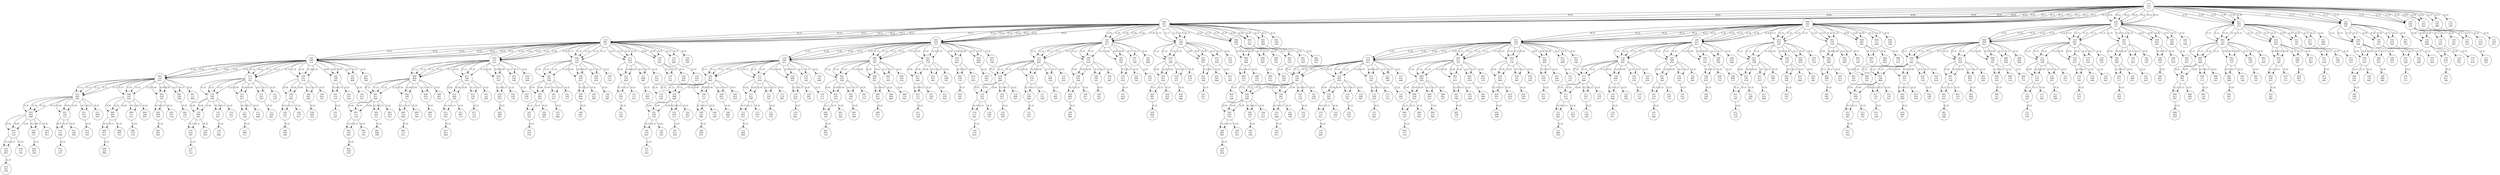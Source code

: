 digraph tree{
node [shape=circle];
111111111 [label="111
111
111
"]
001011111 [label="001
011
111
"]
111111111 -> 001011111 [label="(0,0)"]
000101111 [label="000
101
111
"]
111111111 -> 000101111 [label="(0,1)"]
100110111 [label="100
110
111
"]
111111111 -> 100110111 [label="(0,2)"]
011001011 [label="011
001
011
"]
111111111 -> 011001011 [label="(1,0)"]
101000101 [label="101
000
101
"]
111111111 -> 101000101 [label="(1,1)"]
110100110 [label="110
100
110
"]
111111111 -> 110100110 [label="(1,2)"]
111011001 [label="111
011
001
"]
111111111 -> 111011001 [label="(2,0)"]
111101000 [label="111
101
000
"]
111111111 -> 111101000 [label="(2,1)"]
111110100 [label="111
110
100
"]
111111111 -> 111110100 [label="(2,2)"]
111111111 -> 001011111 [label="(0,0)"]
110001111 [label="110
001
111
"]
001011111 -> 110001111 [label="(0,1)"]
010010111 [label="010
010
111
"]
001011111 -> 010010111 [label="(0,2)"]
101101011 [label="101
101
011
"]
001011111 -> 101101011 [label="(1,0)"]
011100101 [label="011
100
101
"]
001011111 -> 011100101 [label="(1,1)"]
000000110 [label="000
000
110
"]
001011111 -> 000000110 [label="(1,2)"]
001111001 [label="001
111
001
"]
001011111 -> 001111001 [label="(2,0)"]
001001000 [label="001
001
000
"]
001011111 -> 001001000 [label="(2,1)"]
001010100 [label="001
010
100
"]
001011111 -> 001010100 [label="(2,2)"]
111111111 -> 000101111 [label="(0,1)"]
011100111 [label="011
100
111
"]
000101111 -> 011100111 [label="(0,2)"]
100011011 [label="100
011
011
"]
000101111 -> 100011011 [label="(1,0)"]
010010101 [label="010
010
101
"]
000101111 -> 010010101 [label="(1,1)"]
001110110 [label="001
110
110
"]
000101111 -> 001110110 [label="(1,2)"]
000001001 [label="000
001
001
"]
000101111 -> 000001001 [label="(2,0)"]
000111000 [label="000
111
000
"]
000101111 -> 000111000 [label="(2,1)"]
000100100 [label="000
100
100
"]
000101111 -> 000100100 [label="(2,2)"]
111111111 -> 100110111 [label="(0,2)"]
000000011 [label="000
000
011
"]
100110111 -> 000000011 [label="(1,0)"]
110001101 [label="110
001
101
"]
100110111 -> 110001101 [label="(1,1)"]
101101110 [label="101
101
110
"]
100110111 -> 101101110 [label="(1,2)"]
100010001 [label="100
010
001
"]
100110111 -> 100010001 [label="(2,0)"]
100100000 [label="100
100
000
"]
100110111 -> 100100000 [label="(2,1)"]
100111100 [label="100
111
100
"]
100110111 -> 100111100 [label="(2,2)"]
111111111 -> 011001011 [label="(1,0)"]
001110001 [label="001
110
001
"]
011001011 -> 001110001 [label="(1,1)"]
010010010 [label="010
010
010
"]
011001011 -> 010010010 [label="(1,2)"]
011101101 [label="011
101
101
"]
011001011 -> 011101101 [label="(2,0)"]
011011100 [label="011
011
100
"]
011001011 -> 011011100 [label="(2,1)"]
011000000 [label="011
000
000
"]
011001011 -> 011000000 [label="(2,2)"]
111111111 -> 101000101 [label="(1,1)"]
100011100 [label="100
011
100
"]
101000101 -> 100011100 [label="(1,2)"]
101100011 [label="101
100
011
"]
101000101 -> 101100011 [label="(2,0)"]
101010010 [label="101
010
010
"]
101000101 -> 101010010 [label="(2,1)"]
101001110 [label="101
001
110
"]
101000101 -> 101001110 [label="(2,2)"]
111111111 -> 110100110 [label="(1,2)"]
110000000 [label="110
000
000
"]
110100110 -> 110000000 [label="(2,0)"]
110110001 [label="110
110
001
"]
110100110 -> 110110001 [label="(2,1)"]
110101101 [label="110
101
101
"]
110100110 -> 110101101 [label="(2,2)"]
111111111 -> 111011001 [label="(2,0)"]
111001110 [label="111
001
110
"]
111011001 -> 111001110 [label="(2,1)"]
111010010 [label="111
010
010
"]
111011001 -> 111010010 [label="(2,2)"]
111111111 -> 111101000 [label="(2,1)"]
111100011 [label="111
100
011
"]
111101000 -> 111100011 [label="(2,2)"]
111111111 -> 001011111 [label="(0,0)"]
001011111 -> 110001111 [label="(0,1)"]
101000111 [label="101
000
111
"]
110001111 -> 101000111 [label="(0,2)"]
010111011 [label="010
111
011
"]
110001111 -> 010111011 [label="(1,0)"]
100110101 [label="100
110
101
"]
110001111 -> 100110101 [label="(1,1)"]
111010110 [label="111
010
110
"]
110001111 -> 111010110 [label="(1,2)"]
110101001 [label="110
101
001
"]
110001111 -> 110101001 [label="(2,0)"]
110011000 [label="110
011
000
"]
110001111 -> 110011000 [label="(2,1)"]
110000100 [label="110
000
100
"]
110001111 -> 110000100 [label="(2,2)"]
001011111 -> 010010111 [label="(0,2)"]
110100011 [label="110
100
011
"]
010010111 -> 110100011 [label="(1,0)"]
000101101 [label="000
101
101
"]
010010111 -> 000101101 [label="(1,1)"]
011001110 [label="011
001
110
"]
010010111 -> 011001110 [label="(1,2)"]
010110001 [label="010
110
001
"]
010010111 -> 010110001 [label="(2,0)"]
010000000 [label="010
000
000
"]
010010111 -> 010000000 [label="(2,1)"]
010011100 [label="010
011
100
"]
010010111 -> 010011100 [label="(2,2)"]
001011111 -> 101101011 [label="(1,0)"]
111010001 [label="111
010
001
"]
101101011 -> 111010001 [label="(1,1)"]
100110010 [label="100
110
010
"]
101101011 -> 100110010 [label="(1,2)"]
101001101 [label="101
001
101
"]
101101011 -> 101001101 [label="(2,0)"]
101111100 [label="101
111
100
"]
101101011 -> 101111100 [label="(2,1)"]
101100000 [label="101
100
000
"]
101101011 -> 101100000 [label="(2,2)"]
001011111 -> 011100101 [label="(1,1)"]
010111100 [label="010
111
100
"]
011100101 -> 010111100 [label="(1,2)"]
011000011 [label="011
000
011
"]
011100101 -> 011000011 [label="(2,0)"]
011110010 [label="011
110
010
"]
011100101 -> 011110010 [label="(2,1)"]
011101110 [label="011
101
110
"]
011100101 -> 011101110 [label="(2,2)"]
001011111 -> 000000110 [label="(1,2)"]
000100000 [label="000
100
000
"]
000000110 -> 000100000 [label="(2,0)"]
000010001 [label="000
010
001
"]
000000110 -> 000010001 [label="(2,1)"]
000001101 [label="000
001
101
"]
000000110 -> 000001101 [label="(2,2)"]
001011111 -> 001111001 [label="(2,0)"]
001101110 [label="001
101
110
"]
001111001 -> 001101110 [label="(2,1)"]
001110010 [label="001
110
010
"]
001111001 -> 001110010 [label="(2,2)"]
001011111 -> 001001000 [label="(2,1)"]
001000011 [label="001
000
011
"]
001001000 -> 001000011 [label="(2,2)"]
111111111 -> 000101111 [label="(0,1)"]
000101111 -> 011100111 [label="(0,2)"]
111010011 [label="111
010
011
"]
011100111 -> 111010011 [label="(1,0)"]
001011101 [label="001
011
101
"]
011100111 -> 001011101 [label="(1,1)"]
010111110 [label="010
111
110
"]
011100111 -> 010111110 [label="(1,2)"]
011000001 [label="011
000
001
"]
011100111 -> 011000001 [label="(2,0)"]
011110000 [label="011
110
000
"]
011100111 -> 011110000 [label="(2,1)"]
011101100 [label="011
101
100
"]
011100111 -> 011101100 [label="(2,2)"]
000101111 -> 100011011 [label="(1,0)"]
110100001 [label="110
100
001
"]
100011011 -> 110100001 [label="(1,1)"]
101000010 [label="101
000
010
"]
100011011 -> 101000010 [label="(1,2)"]
100111101 [label="100
111
101
"]
100011011 -> 100111101 [label="(2,0)"]
100001100 [label="100
001
100
"]
100011011 -> 100001100 [label="(2,1)"]
100010000 [label="100
010
000
"]
100011011 -> 100010000 [label="(2,2)"]
000101111 -> 010010101 [label="(1,1)"]
011001100 [label="011
001
100
"]
010010101 -> 011001100 [label="(1,2)"]
010110011 [label="010
110
011
"]
010010101 -> 010110011 [label="(2,0)"]
010000010 [label="010
000
010
"]
010010101 -> 010000010 [label="(2,1)"]
010011110 [label="010
011
110
"]
010010101 -> 010011110 [label="(2,2)"]
000101111 -> 001110110 [label="(1,2)"]
001010000 [label="001
010
000
"]
001110110 -> 001010000 [label="(2,0)"]
001100001 [label="001
100
001
"]
001110110 -> 001100001 [label="(2,1)"]
001111101 [label="001
111
101
"]
001110110 -> 001111101 [label="(2,2)"]
000101111 -> 000001001 [label="(2,0)"]
000011110 [label="000
011
110
"]
000001001 -> 000011110 [label="(2,1)"]
000000010 [label="000
000
010
"]
000001001 -> 000000010 [label="(2,2)"]
000101111 -> 000111000 [label="(2,1)"]
000110011 [label="000
110
011
"]
000111000 -> 000110011 [label="(2,2)"]
111111111 -> 100110111 [label="(0,2)"]
100110111 -> 000000011 [label="(1,0)"]
010111001 [label="010
111
001
"]
000000011 -> 010111001 [label="(1,1)"]
001011010 [label="001
011
010
"]
000000011 -> 001011010 [label="(1,2)"]
000100101 [label="000
100
101
"]
000000011 -> 000100101 [label="(2,0)"]
000010100 [label="000
010
100
"]
000000011 -> 000010100 [label="(2,1)"]
000001000 [label="000
001
000
"]
000000011 -> 000001000 [label="(2,2)"]
100110111 -> 110001101 [label="(1,1)"]
111010100 [label="111
010
100
"]
110001101 -> 111010100 [label="(1,2)"]
110101011 [label="110
101
011
"]
110001101 -> 110101011 [label="(2,0)"]
110011010 [label="110
011
010
"]
110001101 -> 110011010 [label="(2,1)"]
110000110 [label="110
000
110
"]
110001101 -> 110000110 [label="(2,2)"]
100110111 -> 101101110 [label="(1,2)"]
101001000 [label="101
001
000
"]
101101110 -> 101001000 [label="(2,0)"]
101111001 [label="101
111
001
"]
101101110 -> 101111001 [label="(2,1)"]
101100101 [label="101
100
101
"]
101101110 -> 101100101 [label="(2,2)"]
100110111 -> 100010001 [label="(2,0)"]
100000110 [label="100
000
110
"]
100010001 -> 100000110 [label="(2,1)"]
100011010 [label="100
011
010
"]
100010001 -> 100011010 [label="(2,2)"]
100110111 -> 100100000 [label="(2,1)"]
100101011 [label="100
101
011
"]
100100000 -> 100101011 [label="(2,2)"]
111111111 -> 011001011 [label="(1,0)"]
011001011 -> 001110001 [label="(1,1)"]
000101000 [label="000
101
000
"]
001110001 -> 000101000 [label="(1,2)"]
001010111 [label="001
010
111
"]
001110001 -> 001010111 [label="(2,0)"]
001100110 [label="001
100
110
"]
001110001 -> 001100110 [label="(2,1)"]
001111010 [label="001
111
010
"]
001110001 -> 001111010 [label="(2,2)"]
011001011 -> 010010010 [label="(1,2)"]
010110100 [label="010
110
100
"]
010010010 -> 010110100 [label="(2,0)"]
010000101 [label="010
000
101
"]
010010010 -> 010000101 [label="(2,1)"]
010011001 [label="010
011
001
"]
010010010 -> 010011001 [label="(2,2)"]
011001011 -> 011101101 [label="(2,0)"]
011111010 [label="011
111
010
"]
011101101 -> 011111010 [label="(2,1)"]
011100110 [label="011
100
110
"]
011101101 -> 011100110 [label="(2,2)"]
011001011 -> 011011100 [label="(2,1)"]
011010111 [label="011
010
111
"]
011011100 -> 011010111 [label="(2,2)"]
111111111 -> 101000101 [label="(1,1)"]
101000101 -> 100011100 [label="(1,2)"]
100111010 [label="100
111
010
"]
100011100 -> 100111010 [label="(2,0)"]
100001011 [label="100
001
011
"]
100011100 -> 100001011 [label="(2,1)"]
100010111 [label="100
010
111
"]
100011100 -> 100010111 [label="(2,2)"]
101000101 -> 101100011 [label="(2,0)"]
101110100 [label="101
110
100
"]
101100011 -> 101110100 [label="(2,1)"]
101101000 [label="101
101
000
"]
101100011 -> 101101000 [label="(2,2)"]
101000101 -> 101010010 [label="(2,1)"]
101011001 [label="101
011
001
"]
101010010 -> 101011001 [label="(2,2)"]
111111111 -> 110100110 [label="(1,2)"]
110100110 -> 110000000 [label="(2,0)"]
110010111 [label="110
010
111
"]
110000000 -> 110010111 [label="(2,1)"]
110001011 [label="110
001
011
"]
110000000 -> 110001011 [label="(2,2)"]
110100110 -> 110110001 [label="(2,1)"]
110111010 [label="110
111
010
"]
110110001 -> 110111010 [label="(2,2)"]
111111111 -> 111011001 [label="(2,0)"]
111011001 -> 111001110 [label="(2,1)"]
111000101 [label="111
000
101
"]
111001110 -> 111000101 [label="(2,2)"]
111111111 -> 001011111 [label="(0,0)"]
001011111 -> 110001111 [label="(0,1)"]
110001111 -> 101000111 [label="(0,2)"]
001110011 [label="001
110
011
"]
101000111 -> 001110011 [label="(1,0)"]
111111101 [label="111
111
101
"]
101000111 -> 111111101 [label="(1,1)"]
100011110 [label="100
011
110
"]
101000111 -> 100011110 [label="(1,2)"]
101100001 [label="101
100
001
"]
101000111 -> 101100001 [label="(2,0)"]
101010000 [label="101
010
000
"]
101000111 -> 101010000 [label="(2,1)"]
101001100 [label="101
001
100
"]
101000111 -> 101001100 [label="(2,2)"]
110001111 -> 010111011 [label="(1,0)"]
000000001 [label="000
000
001
"]
010111011 -> 000000001 [label="(1,1)"]
011100010 [label="011
100
010
"]
010111011 -> 011100010 [label="(1,2)"]
010011101 [label="010
011
101
"]
010111011 -> 010011101 [label="(2,0)"]
010101100 [label="010
101
100
"]
010111011 -> 010101100 [label="(2,1)"]
010110000 [label="010
110
000
"]
010111011 -> 010110000 [label="(2,2)"]
110001111 -> 100110101 [label="(1,1)"]
101101100 [label="101
101
100
"]
100110101 -> 101101100 [label="(1,2)"]
100010011 [label="100
010
011
"]
100110101 -> 100010011 [label="(2,0)"]
100100010 [label="100
100
010
"]
100110101 -> 100100010 [label="(2,1)"]
100111110 [label="100
111
110
"]
100110101 -> 100111110 [label="(2,2)"]
110001111 -> 111010110 [label="(1,2)"]
111110000 [label="111
110
000
"]
111010110 -> 111110000 [label="(2,0)"]
111000001 [label="111
000
001
"]
111010110 -> 111000001 [label="(2,1)"]
111011101 [label="111
011
101
"]
111010110 -> 111011101 [label="(2,2)"]
110001111 -> 110101001 [label="(2,0)"]
110111110 [label="110
111
110
"]
110101001 -> 110111110 [label="(2,1)"]
110100010 [label="110
100
010
"]
110101001 -> 110100010 [label="(2,2)"]
110001111 -> 110011000 [label="(2,1)"]
110010011 [label="110
010
011
"]
110011000 -> 110010011 [label="(2,2)"]
001011111 -> 010010111 [label="(0,2)"]
010010111 -> 110100011 [label="(1,0)"]
100011001 [label="100
011
001
"]
110100011 -> 100011001 [label="(1,1)"]
111111010 [label="111
111
010
"]
110100011 -> 111111010 [label="(1,2)"]
110000101 [label="110
000
101
"]
110100011 -> 110000101 [label="(2,0)"]
110110100 [label="110
110
100
"]
110100011 -> 110110100 [label="(2,1)"]
110101000 [label="110
101
000
"]
110100011 -> 110101000 [label="(2,2)"]
010010111 -> 000101101 [label="(1,1)"]
001110100 [label="001
110
100
"]
000101101 -> 001110100 [label="(1,2)"]
000001011 [label="000
001
011
"]
000101101 -> 000001011 [label="(2,0)"]
000111010 [label="000
111
010
"]
000101101 -> 000111010 [label="(2,1)"]
000100110 [label="000
100
110
"]
000101101 -> 000100110 [label="(2,2)"]
010010111 -> 011001110 [label="(1,2)"]
011101000 [label="011
101
000
"]
011001110 -> 011101000 [label="(2,0)"]
011011001 [label="011
011
001
"]
011001110 -> 011011001 [label="(2,1)"]
011000101 [label="011
000
101
"]
011001110 -> 011000101 [label="(2,2)"]
010010111 -> 010110001 [label="(2,0)"]
010100110 [label="010
100
110
"]
010110001 -> 010100110 [label="(2,1)"]
010111010 [label="010
111
010
"]
010110001 -> 010111010 [label="(2,2)"]
010010111 -> 010000000 [label="(2,1)"]
010001011 [label="010
001
011
"]
010000000 -> 010001011 [label="(2,2)"]
001011111 -> 101101011 [label="(1,0)"]
101101011 -> 111010001 [label="(1,1)"]
110001000 [label="110
001
000
"]
111010001 -> 110001000 [label="(1,2)"]
111110111 [label="111
110
111
"]
111010001 -> 111110111 [label="(2,0)"]
111000110 [label="111
000
110
"]
111010001 -> 111000110 [label="(2,1)"]
111011010 [label="111
011
010
"]
111010001 -> 111011010 [label="(2,2)"]
101101011 -> 100110010 [label="(1,2)"]
100010100 [label="100
010
100
"]
100110010 -> 100010100 [label="(2,0)"]
100100101 [label="100
100
101
"]
100110010 -> 100100101 [label="(2,1)"]
100111001 [label="100
111
001
"]
100110010 -> 100111001 [label="(2,2)"]
101101011 -> 101001101 [label="(2,0)"]
101011010 [label="101
011
010
"]
101001101 -> 101011010 [label="(2,1)"]
101000110 [label="101
000
110
"]
101001101 -> 101000110 [label="(2,2)"]
101101011 -> 101111100 [label="(2,1)"]
101110111 [label="101
110
111
"]
101111100 -> 101110111 [label="(2,2)"]
001011111 -> 011100101 [label="(1,1)"]
011100101 -> 010111100 [label="(1,2)"]
010011010 [label="010
011
010
"]
010111100 -> 010011010 [label="(2,0)"]
010101011 [label="010
101
011
"]
010111100 -> 010101011 [label="(2,1)"]
010110111 [label="010
110
111
"]
010111100 -> 010110111 [label="(2,2)"]
011100101 -> 011000011 [label="(2,0)"]
011010100 [label="011
010
100
"]
011000011 -> 011010100 [label="(2,1)"]
011001000 [label="011
001
000
"]
011000011 -> 011001000 [label="(2,2)"]
011100101 -> 011110010 [label="(2,1)"]
011111001 [label="011
111
001
"]
011110010 -> 011111001 [label="(2,2)"]
001011111 -> 000000110 [label="(1,2)"]
000000110 -> 000100000 [label="(2,0)"]
000110111 [label="000
110
111
"]
000100000 -> 000110111 [label="(2,1)"]
000101011 [label="000
101
011
"]
000100000 -> 000101011 [label="(2,2)"]
000000110 -> 000010001 [label="(2,1)"]
000011010 [label="000
011
010
"]
000010001 -> 000011010 [label="(2,2)"]
001011111 -> 001111001 [label="(2,0)"]
001111001 -> 001101110 [label="(2,1)"]
001100101 [label="001
100
101
"]
001101110 -> 001100101 [label="(2,2)"]
111111111 -> 000101111 [label="(0,1)"]
000101111 -> 011100111 [label="(0,2)"]
011100111 -> 111010011 [label="(1,0)"]
101101001 [label="101
101
001
"]
111010011 -> 101101001 [label="(1,1)"]
110001010 [label="110
001
010
"]
111010011 -> 110001010 [label="(1,2)"]
111110101 [label="111
110
101
"]
111010011 -> 111110101 [label="(2,0)"]
111000100 [label="111
000
100
"]
111010011 -> 111000100 [label="(2,1)"]
111011000 [label="111
011
000
"]
111010011 -> 111011000 [label="(2,2)"]
011100111 -> 001011101 [label="(1,1)"]
000000100 [label="000
000
100
"]
001011101 -> 000000100 [label="(1,2)"]
001111011 [label="001
111
011
"]
001011101 -> 001111011 [label="(2,0)"]
001001010 [label="001
001
010
"]
001011101 -> 001001010 [label="(2,1)"]
001010110 [label="001
010
110
"]
001011101 -> 001010110 [label="(2,2)"]
011100111 -> 010111110 [label="(1,2)"]
010011000 [label="010
011
000
"]
010111110 -> 010011000 [label="(2,0)"]
010101001 [label="010
101
001
"]
010111110 -> 010101001 [label="(2,1)"]
010110101 [label="010
110
101
"]
010111110 -> 010110101 [label="(2,2)"]
011100111 -> 011000001 [label="(2,0)"]
011010110 [label="011
010
110
"]
011000001 -> 011010110 [label="(2,1)"]
011001010 [label="011
001
010
"]
011000001 -> 011001010 [label="(2,2)"]
011100111 -> 011110000 [label="(2,1)"]
011111011 [label="011
111
011
"]
011110000 -> 011111011 [label="(2,2)"]
000101111 -> 100011011 [label="(1,0)"]
100011011 -> 110100001 [label="(1,1)"]
111111000 [label="111
111
000
"]
110100001 -> 111111000 [label="(1,2)"]
110000111 [label="110
000
111
"]
110100001 -> 110000111 [label="(2,0)"]
110110110 [label="110
110
110
"]
110100001 -> 110110110 [label="(2,1)"]
110101010 [label="110
101
010
"]
110100001 -> 110101010 [label="(2,2)"]
100011011 -> 101000010 [label="(1,2)"]
101100100 [label="101
100
100
"]
101000010 -> 101100100 [label="(2,0)"]
101010101 [label="101
010
101
"]
101000010 -> 101010101 [label="(2,1)"]
101001001 [label="101
001
001
"]
101000010 -> 101001001 [label="(2,2)"]
100011011 -> 100111101 [label="(2,0)"]
100101010 [label="100
101
010
"]
100111101 -> 100101010 [label="(2,1)"]
100110110 [label="100
110
110
"]
100111101 -> 100110110 [label="(2,2)"]
100011011 -> 100001100 [label="(2,1)"]
100000111 [label="100
000
111
"]
100001100 -> 100000111 [label="(2,2)"]
000101111 -> 010010101 [label="(1,1)"]
010010101 -> 011001100 [label="(1,2)"]
011101010 [label="011
101
010
"]
011001100 -> 011101010 [label="(2,0)"]
011011011 [label="011
011
011
"]
011001100 -> 011011011 [label="(2,1)"]
011000111 [label="011
000
111
"]
011001100 -> 011000111 [label="(2,2)"]
010010101 -> 010110011 [label="(2,0)"]
010100100 [label="010
100
100
"]
010110011 -> 010100100 [label="(2,1)"]
010111000 [label="010
111
000
"]
010110011 -> 010111000 [label="(2,2)"]
010010101 -> 010000010 [label="(2,1)"]
010001001 [label="010
001
001
"]
010000010 -> 010001001 [label="(2,2)"]
000101111 -> 001110110 [label="(1,2)"]
001110110 -> 001010000 [label="(2,0)"]
001000111 [label="001
000
111
"]
001010000 -> 001000111 [label="(2,1)"]
001011011 [label="001
011
011
"]
001010000 -> 001011011 [label="(2,2)"]
001110110 -> 001100001 [label="(2,1)"]
001101010 [label="001
101
010
"]
001100001 -> 001101010 [label="(2,2)"]
000101111 -> 000001001 [label="(2,0)"]
000001001 -> 000011110 [label="(2,1)"]
000010101 [label="000
010
101
"]
000011110 -> 000010101 [label="(2,2)"]
111111111 -> 100110111 [label="(0,2)"]
100110111 -> 000000011 [label="(1,0)"]
000000011 -> 010111001 [label="(1,1)"]
011100000 [label="011
100
000
"]
010111001 -> 011100000 [label="(1,2)"]
010011111 [label="010
011
111
"]
010111001 -> 010011111 [label="(2,0)"]
010101110 [label="010
101
110
"]
010111001 -> 010101110 [label="(2,1)"]
010110010 [label="010
110
010
"]
010111001 -> 010110010 [label="(2,2)"]
000000011 -> 001011010 [label="(1,2)"]
001111100 [label="001
111
100
"]
001011010 -> 001111100 [label="(2,0)"]
001001101 [label="001
001
101
"]
001011010 -> 001001101 [label="(2,1)"]
001010001 [label="001
010
001
"]
001011010 -> 001010001 [label="(2,2)"]
000000011 -> 000100101 [label="(2,0)"]
000110010 [label="000
110
010
"]
000100101 -> 000110010 [label="(2,1)"]
000101110 [label="000
101
110
"]
000100101 -> 000101110 [label="(2,2)"]
000000011 -> 000010100 [label="(2,1)"]
000011111 [label="000
011
111
"]
000010100 -> 000011111 [label="(2,2)"]
100110111 -> 110001101 [label="(1,1)"]
110001101 -> 111010100 [label="(1,2)"]
111110010 [label="111
110
010
"]
111010100 -> 111110010 [label="(2,0)"]
111000011 [label="111
000
011
"]
111010100 -> 111000011 [label="(2,1)"]
111011111 [label="111
011
111
"]
111010100 -> 111011111 [label="(2,2)"]
110001101 -> 110101011 [label="(2,0)"]
110111100 [label="110
111
100
"]
110101011 -> 110111100 [label="(2,1)"]
110100000 [label="110
100
000
"]
110101011 -> 110100000 [label="(2,2)"]
110001101 -> 110011010 [label="(2,1)"]
110010001 [label="110
010
001
"]
110011010 -> 110010001 [label="(2,2)"]
100110111 -> 101101110 [label="(1,2)"]
101101110 -> 101001000 [label="(2,0)"]
101011111 [label="101
011
111
"]
101001000 -> 101011111 [label="(2,1)"]
101000011 [label="101
000
011
"]
101001000 -> 101000011 [label="(2,2)"]
101101110 -> 101111001 [label="(2,1)"]
101110010 [label="101
110
010
"]
101111001 -> 101110010 [label="(2,2)"]
100110111 -> 100010001 [label="(2,0)"]
100010001 -> 100000110 [label="(2,1)"]
100001101 [label="100
001
101
"]
100000110 -> 100001101 [label="(2,2)"]
111111111 -> 011001011 [label="(1,0)"]
011001011 -> 001110001 [label="(1,1)"]
001110001 -> 000101000 [label="(1,2)"]
000001110 [label="000
001
110
"]
000101000 -> 000001110 [label="(2,0)"]
000111111 [label="000
111
111
"]
000101000 -> 000111111 [label="(2,1)"]
000100011 [label="000
100
011
"]
000101000 -> 000100011 [label="(2,2)"]
001110001 -> 001010111 [label="(2,0)"]
001000000 [label="001
000
000
"]
001010111 -> 001000000 [label="(2,1)"]
001011100 [label="001
011
100
"]
001010111 -> 001011100 [label="(2,2)"]
001110001 -> 001100110 [label="(2,1)"]
001101101 [label="001
101
101
"]
001100110 -> 001101101 [label="(2,2)"]
011001011 -> 010010010 [label="(1,2)"]
010010010 -> 010110100 [label="(2,0)"]
010100011 [label="010
100
011
"]
010110100 -> 010100011 [label="(2,1)"]
010111111 [label="010
111
111
"]
010110100 -> 010111111 [label="(2,2)"]
010010010 -> 010000101 [label="(2,1)"]
010001110 [label="010
001
110
"]
010000101 -> 010001110 [label="(2,2)"]
011001011 -> 011101101 [label="(2,0)"]
011101101 -> 011111010 [label="(2,1)"]
011110001 [label="011
110
001
"]
011111010 -> 011110001 [label="(2,2)"]
111111111 -> 101000101 [label="(1,1)"]
101000101 -> 100011100 [label="(1,2)"]
100011100 -> 100111010 [label="(2,0)"]
100101101 [label="100
101
101
"]
100111010 -> 100101101 [label="(2,1)"]
100110001 [label="100
110
001
"]
100111010 -> 100110001 [label="(2,2)"]
100011100 -> 100001011 [label="(2,1)"]
100000000 [label="100
000
000
"]
100001011 -> 100000000 [label="(2,2)"]
101000101 -> 101100011 [label="(2,0)"]
101100011 -> 101110100 [label="(2,1)"]
101111111 [label="101
111
111
"]
101110100 -> 101111111 [label="(2,2)"]
111111111 -> 110100110 [label="(1,2)"]
110100110 -> 110000000 [label="(2,0)"]
110000000 -> 110010111 [label="(2,1)"]
110011100 [label="110
011
100
"]
110010111 -> 110011100 [label="(2,2)"]
111111111 -> 001011111 [label="(0,0)"]
001011111 -> 110001111 [label="(0,1)"]
110001111 -> 101000111 [label="(0,2)"]
101000111 -> 001110011 [label="(1,0)"]
011001001 [label="011
001
001
"]
001110011 -> 011001001 [label="(1,1)"]
000101010 [label="000
101
010
"]
001110011 -> 000101010 [label="(1,2)"]
001010101 [label="001
010
101
"]
001110011 -> 001010101 [label="(2,0)"]
001100100 [label="001
100
100
"]
001110011 -> 001100100 [label="(2,1)"]
001111000 [label="001
111
000
"]
001110011 -> 001111000 [label="(2,2)"]
101000111 -> 111111101 [label="(1,1)"]
110100100 [label="110
100
100
"]
111111101 -> 110100100 [label="(1,2)"]
111011011 [label="111
011
011
"]
111111101 -> 111011011 [label="(2,0)"]
111101010 [label="111
101
010
"]
111111101 -> 111101010 [label="(2,1)"]
111110110 [label="111
110
110
"]
111111101 -> 111110110 [label="(2,2)"]
101000111 -> 100011110 [label="(1,2)"]
100111000 [label="100
111
000
"]
100011110 -> 100111000 [label="(2,0)"]
100001001 [label="100
001
001
"]
100011110 -> 100001001 [label="(2,1)"]
100010101 [label="100
010
101
"]
100011110 -> 100010101 [label="(2,2)"]
101000111 -> 101100001 [label="(2,0)"]
101110110 [label="101
110
110
"]
101100001 -> 101110110 [label="(2,1)"]
101101010 [label="101
101
010
"]
101100001 -> 101101010 [label="(2,2)"]
101000111 -> 101010000 [label="(2,1)"]
101011011 [label="101
011
011
"]
101010000 -> 101011011 [label="(2,2)"]
110001111 -> 010111011 [label="(1,0)"]
010111011 -> 000000001 [label="(1,1)"]
001011000 [label="001
011
000
"]
000000001 -> 001011000 [label="(1,2)"]
000100111 [label="000
100
111
"]
000000001 -> 000100111 [label="(2,0)"]
000010110 [label="000
010
110
"]
000000001 -> 000010110 [label="(2,1)"]
000001010 [label="000
001
010
"]
000000001 -> 000001010 [label="(2,2)"]
010111011 -> 011100010 [label="(1,2)"]
011000100 [label="011
000
100
"]
011100010 -> 011000100 [label="(2,0)"]
011110101 [label="011
110
101
"]
011100010 -> 011110101 [label="(2,1)"]
011101001 [label="011
101
001
"]
011100010 -> 011101001 [label="(2,2)"]
010111011 -> 010011101 [label="(2,0)"]
010001010 [label="010
001
010
"]
010011101 -> 010001010 [label="(2,1)"]
010010110 [label="010
010
110
"]
010011101 -> 010010110 [label="(2,2)"]
010111011 -> 010101100 [label="(2,1)"]
010100111 [label="010
100
111
"]
010101100 -> 010100111 [label="(2,2)"]
110001111 -> 100110101 [label="(1,1)"]
100110101 -> 101101100 [label="(1,2)"]
101001010 [label="101
001
010
"]
101101100 -> 101001010 [label="(2,0)"]
101111011 [label="101
111
011
"]
101101100 -> 101111011 [label="(2,1)"]
101100111 [label="101
100
111
"]
101101100 -> 101100111 [label="(2,2)"]
100110101 -> 100010011 [label="(2,0)"]
100000100 [label="100
000
100
"]
100010011 -> 100000100 [label="(2,1)"]
100011000 [label="100
011
000
"]
100010011 -> 100011000 [label="(2,2)"]
100110101 -> 100100010 [label="(2,1)"]
100101001 [label="100
101
001
"]
100100010 -> 100101001 [label="(2,2)"]
110001111 -> 111010110 [label="(1,2)"]
111010110 -> 111110000 [label="(2,0)"]
111100111 [label="111
100
111
"]
111110000 -> 111100111 [label="(2,1)"]
111111011 [label="111
111
011
"]
111110000 -> 111111011 [label="(2,2)"]
111010110 -> 111000001 [label="(2,1)"]
111001010 [label="111
001
010
"]
111000001 -> 111001010 [label="(2,2)"]
110001111 -> 110101001 [label="(2,0)"]
110101001 -> 110111110 [label="(2,1)"]
110110101 [label="110
110
101
"]
110111110 -> 110110101 [label="(2,2)"]
001011111 -> 010010111 [label="(0,2)"]
010010111 -> 110100011 [label="(1,0)"]
110100011 -> 100011001 [label="(1,1)"]
101000000 [label="101
000
000
"]
100011001 -> 101000000 [label="(1,2)"]
100111111 [label="100
111
111
"]
100011001 -> 100111111 [label="(2,0)"]
100001110 [label="100
001
110
"]
100011001 -> 100001110 [label="(2,1)"]
100010010 [label="100
010
010
"]
100011001 -> 100010010 [label="(2,2)"]
110100011 -> 111111010 [label="(1,2)"]
111011100 [label="111
011
100
"]
111111010 -> 111011100 [label="(2,0)"]
111101101 [label="111
101
101
"]
111111010 -> 111101101 [label="(2,1)"]
111110001 [label="111
110
001
"]
111111010 -> 111110001 [label="(2,2)"]
110100011 -> 110000101 [label="(2,0)"]
110010010 [label="110
010
010
"]
110000101 -> 110010010 [label="(2,1)"]
110001110 [label="110
001
110
"]
110000101 -> 110001110 [label="(2,2)"]
110100011 -> 110110100 [label="(2,1)"]
110111111 [label="110
111
111
"]
110110100 -> 110111111 [label="(2,2)"]
010010111 -> 000101101 [label="(1,1)"]
000101101 -> 001110100 [label="(1,2)"]
001010010 [label="001
010
010
"]
001110100 -> 001010010 [label="(2,0)"]
001100011 [label="001
100
011
"]
001110100 -> 001100011 [label="(2,1)"]
001111111 [label="001
111
111
"]
001110100 -> 001111111 [label="(2,2)"]
000101101 -> 000001011 [label="(2,0)"]
000011100 [label="000
011
100
"]
000001011 -> 000011100 [label="(2,1)"]
000000000 [label="000
000
000
"]
000001011 -> 000000000 [label="(2,2)"]
000101101 -> 000111010 [label="(2,1)"]
000110001 [label="000
110
001
"]
000111010 -> 000110001 [label="(2,2)"]
010010111 -> 011001110 [label="(1,2)"]
011001110 -> 011101000 [label="(2,0)"]
011111111 [label="011
111
111
"]
011101000 -> 011111111 [label="(2,1)"]
011100011 [label="011
100
011
"]
011101000 -> 011100011 [label="(2,2)"]
011001110 -> 011011001 [label="(2,1)"]
011010010 [label="011
010
010
"]
011011001 -> 011010010 [label="(2,2)"]
010010111 -> 010110001 [label="(2,0)"]
010110001 -> 010100110 [label="(2,1)"]
010101101 [label="010
101
101
"]
010100110 -> 010101101 [label="(2,2)"]
001011111 -> 101101011 [label="(1,0)"]
101101011 -> 111010001 [label="(1,1)"]
111010001 -> 110001000 [label="(1,2)"]
110101110 [label="110
101
110
"]
110001000 -> 110101110 [label="(2,0)"]
110011111 [label="110
011
111
"]
110001000 -> 110011111 [label="(2,1)"]
110000011 [label="110
000
011
"]
110001000 -> 110000011 [label="(2,2)"]
111010001 -> 111110111 [label="(2,0)"]
111100000 [label="111
100
000
"]
111110111 -> 111100000 [label="(2,1)"]
111111100 [label="111
111
100
"]
111110111 -> 111111100 [label="(2,2)"]
111010001 -> 111000110 [label="(2,1)"]
111001101 [label="111
001
101
"]
111000110 -> 111001101 [label="(2,2)"]
101101011 -> 100110010 [label="(1,2)"]
100110010 -> 100010100 [label="(2,0)"]
100000011 [label="100
000
011
"]
100010100 -> 100000011 [label="(2,1)"]
100011111 [label="100
011
111
"]
100010100 -> 100011111 [label="(2,2)"]
100110010 -> 100100101 [label="(2,1)"]
100101110 [label="100
101
110
"]
100100101 -> 100101110 [label="(2,2)"]
101101011 -> 101001101 [label="(2,0)"]
101001101 -> 101011010 [label="(2,1)"]
101010001 [label="101
010
001
"]
101011010 -> 101010001 [label="(2,2)"]
001011111 -> 011100101 [label="(1,1)"]
011100101 -> 010111100 [label="(1,2)"]
010111100 -> 010011010 [label="(2,0)"]
010001101 [label="010
001
101
"]
010011010 -> 010001101 [label="(2,1)"]
010010001 [label="010
010
001
"]
010011010 -> 010010001 [label="(2,2)"]
010111100 -> 010101011 [label="(2,1)"]
010100000 [label="010
100
000
"]
010101011 -> 010100000 [label="(2,2)"]
011100101 -> 011000011 [label="(2,0)"]
011000011 -> 011010100 [label="(2,1)"]
011011111 [label="011
011
111
"]
011010100 -> 011011111 [label="(2,2)"]
001011111 -> 000000110 [label="(1,2)"]
000000110 -> 000100000 [label="(2,0)"]
000100000 -> 000110111 [label="(2,1)"]
000111100 [label="000
111
100
"]
000110111 -> 000111100 [label="(2,2)"]
111111111 -> 000101111 [label="(0,1)"]
000101111 -> 011100111 [label="(0,2)"]
011100111 -> 111010011 [label="(1,0)"]
111010011 -> 101101001 [label="(1,1)"]
100110000 [label="100
110
000
"]
101101001 -> 100110000 [label="(1,2)"]
101001111 [label="101
001
111
"]
101101001 -> 101001111 [label="(2,0)"]
101111110 [label="101
111
110
"]
101101001 -> 101111110 [label="(2,1)"]
101100010 [label="101
100
010
"]
101101001 -> 101100010 [label="(2,2)"]
111010011 -> 110001010 [label="(1,2)"]
110101100 [label="110
101
100
"]
110001010 -> 110101100 [label="(2,0)"]
110011101 [label="110
011
101
"]
110001010 -> 110011101 [label="(2,1)"]
110000001 [label="110
000
001
"]
110001010 -> 110000001 [label="(2,2)"]
111010011 -> 111110101 [label="(2,0)"]
111100010 [label="111
100
010
"]
111110101 -> 111100010 [label="(2,1)"]
111111110 [label="111
111
110
"]
111110101 -> 111111110 [label="(2,2)"]
111010011 -> 111000100 [label="(2,1)"]
111001111 [label="111
001
111
"]
111000100 -> 111001111 [label="(2,2)"]
011100111 -> 001011101 [label="(1,1)"]
001011101 -> 000000100 [label="(1,2)"]
000100010 [label="000
100
010
"]
000000100 -> 000100010 [label="(2,0)"]
000010011 [label="000
010
011
"]
000000100 -> 000010011 [label="(2,1)"]
000001111 [label="000
001
111
"]
000000100 -> 000001111 [label="(2,2)"]
001011101 -> 001111011 [label="(2,0)"]
001101100 [label="001
101
100
"]
001111011 -> 001101100 [label="(2,1)"]
001110000 [label="001
110
000
"]
001111011 -> 001110000 [label="(2,2)"]
001011101 -> 001001010 [label="(2,1)"]
001000001 [label="001
000
001
"]
001001010 -> 001000001 [label="(2,2)"]
011100111 -> 010111110 [label="(1,2)"]
010111110 -> 010011000 [label="(2,0)"]
010001111 [label="010
001
111
"]
010011000 -> 010001111 [label="(2,1)"]
010010011 [label="010
010
011
"]
010011000 -> 010010011 [label="(2,2)"]
010111110 -> 010101001 [label="(2,1)"]
010100010 [label="010
100
010
"]
010101001 -> 010100010 [label="(2,2)"]
011100111 -> 011000001 [label="(2,0)"]
011000001 -> 011010110 [label="(2,1)"]
011011101 [label="011
011
101
"]
011010110 -> 011011101 [label="(2,2)"]
000101111 -> 100011011 [label="(1,0)"]
100011011 -> 110100001 [label="(1,1)"]
110100001 -> 111111000 [label="(1,2)"]
111011110 [label="111
011
110
"]
111111000 -> 111011110 [label="(2,0)"]
111101111 [label="111
101
111
"]
111111000 -> 111101111 [label="(2,1)"]
111110011 [label="111
110
011
"]
111111000 -> 111110011 [label="(2,2)"]
110100001 -> 110000111 [label="(2,0)"]
110010000 [label="110
010
000
"]
110000111 -> 110010000 [label="(2,1)"]
110001100 [label="110
001
100
"]
110000111 -> 110001100 [label="(2,2)"]
110100001 -> 110110110 [label="(2,1)"]
110111101 [label="110
111
101
"]
110110110 -> 110111101 [label="(2,2)"]
100011011 -> 101000010 [label="(1,2)"]
101000010 -> 101100100 [label="(2,0)"]
101110011 [label="101
110
011
"]
101100100 -> 101110011 [label="(2,1)"]
101101111 [label="101
101
111
"]
101100100 -> 101101111 [label="(2,2)"]
101000010 -> 101010101 [label="(2,1)"]
101011110 [label="101
011
110
"]
101010101 -> 101011110 [label="(2,2)"]
100011011 -> 100111101 [label="(2,0)"]
100111101 -> 100101010 [label="(2,1)"]
100100001 [label="100
100
001
"]
100101010 -> 100100001 [label="(2,2)"]
000101111 -> 010010101 [label="(1,1)"]
010010101 -> 011001100 [label="(1,2)"]
011001100 -> 011101010 [label="(2,0)"]
011111101 [label="011
111
101
"]
011101010 -> 011111101 [label="(2,1)"]
011100001 [label="011
100
001
"]
011101010 -> 011100001 [label="(2,2)"]
011001100 -> 011011011 [label="(2,1)"]
011010000 [label="011
010
000
"]
011011011 -> 011010000 [label="(2,2)"]
010010101 -> 010110011 [label="(2,0)"]
010110011 -> 010100100 [label="(2,1)"]
010101111 [label="010
101
111
"]
010100100 -> 010101111 [label="(2,2)"]
000101111 -> 001110110 [label="(1,2)"]
001110110 -> 001010000 [label="(2,0)"]
001010000 -> 001000111 [label="(2,1)"]
001001100 [label="001
001
100
"]
001000111 -> 001001100 [label="(2,2)"]
111111111 -> 100110111 [label="(0,2)"]
100110111 -> 000000011 [label="(1,0)"]
000000011 -> 010111001 [label="(1,1)"]
010111001 -> 011100000 [label="(1,2)"]
011000110 [label="011
000
110
"]
011100000 -> 011000110 [label="(2,0)"]
011110111 [label="011
110
111
"]
011100000 -> 011110111 [label="(2,1)"]
011101011 [label="011
101
011
"]
011100000 -> 011101011 [label="(2,2)"]
010111001 -> 010011111 [label="(2,0)"]
010001000 [label="010
001
000
"]
010011111 -> 010001000 [label="(2,1)"]
010010100 [label="010
010
100
"]
010011111 -> 010010100 [label="(2,2)"]
010111001 -> 010101110 [label="(2,1)"]
010100101 [label="010
100
101
"]
010101110 -> 010100101 [label="(2,2)"]
000000011 -> 001011010 [label="(1,2)"]
001011010 -> 001111100 [label="(2,0)"]
001101011 [label="001
101
011
"]
001111100 -> 001101011 [label="(2,1)"]
001110111 [label="001
110
111
"]
001111100 -> 001110111 [label="(2,2)"]
001011010 -> 001001101 [label="(2,1)"]
001000110 [label="001
000
110
"]
001001101 -> 001000110 [label="(2,2)"]
000000011 -> 000100101 [label="(2,0)"]
000100101 -> 000110010 [label="(2,1)"]
000111001 [label="000
111
001
"]
000110010 -> 000111001 [label="(2,2)"]
100110111 -> 110001101 [label="(1,1)"]
110001101 -> 111010100 [label="(1,2)"]
111010100 -> 111110010 [label="(2,0)"]
111100101 [label="111
100
101
"]
111110010 -> 111100101 [label="(2,1)"]
111111001 [label="111
111
001
"]
111110010 -> 111111001 [label="(2,2)"]
111010100 -> 111000011 [label="(2,1)"]
111001000 [label="111
001
000
"]
111000011 -> 111001000 [label="(2,2)"]
110001101 -> 110101011 [label="(2,0)"]
110101011 -> 110111100 [label="(2,1)"]
110110111 [label="110
110
111
"]
110111100 -> 110110111 [label="(2,2)"]
100110111 -> 101101110 [label="(1,2)"]
101101110 -> 101001000 [label="(2,0)"]
101001000 -> 101011111 [label="(2,1)"]
101010100 [label="101
010
100
"]
101011111 -> 101010100 [label="(2,2)"]
111111111 -> 011001011 [label="(1,0)"]
011001011 -> 001110001 [label="(1,1)"]
001110001 -> 000101000 [label="(1,2)"]
000101000 -> 000001110 [label="(2,0)"]
000011001 [label="000
011
001
"]
000001110 -> 000011001 [label="(2,1)"]
000000101 [label="000
000
101
"]
000001110 -> 000000101 [label="(2,2)"]
000101000 -> 000111111 [label="(2,1)"]
000110100 [label="000
110
100
"]
000111111 -> 000110100 [label="(2,2)"]
001110001 -> 001010111 [label="(2,0)"]
001010111 -> 001000000 [label="(2,1)"]
001001011 [label="001
001
011
"]
001000000 -> 001001011 [label="(2,2)"]
011001011 -> 010010010 [label="(1,2)"]
010010010 -> 010110100 [label="(2,0)"]
010110100 -> 010100011 [label="(2,1)"]
010101000 [label="010
101
000
"]
010100011 -> 010101000 [label="(2,2)"]
111111111 -> 101000101 [label="(1,1)"]
101000101 -> 100011100 [label="(1,2)"]
100011100 -> 100111010 [label="(2,0)"]
100111010 -> 100101101 [label="(2,1)"]
100100110 [label="100
100
110
"]
100101101 -> 100100110 [label="(2,2)"]
111111111 -> 001011111 [label="(0,0)"]
001011111 -> 110001111 [label="(0,1)"]
110001111 -> 101000111 [label="(0,2)"]
101000111 -> 001110011 [label="(1,0)"]
001110011 -> 011001001 [label="(1,1)"]
010010000 [label="010
010
000
"]
011001001 -> 010010000 [label="(1,2)"]
011101111 [label="011
101
111
"]
011001001 -> 011101111 [label="(2,0)"]
011011110 [label="011
011
110
"]
011001001 -> 011011110 [label="(2,1)"]
011000010 [label="011
000
010
"]
011001001 -> 011000010 [label="(2,2)"]
001110011 -> 000101010 [label="(1,2)"]
000001100 [label="000
001
100
"]
000101010 -> 000001100 [label="(2,0)"]
000111101 [label="000
111
101
"]
000101010 -> 000111101 [label="(2,1)"]
000100001 [label="000
100
001
"]
000101010 -> 000100001 [label="(2,2)"]
001110011 -> 001010101 [label="(2,0)"]
001000010 [label="001
000
010
"]
001010101 -> 001000010 [label="(2,1)"]
001011110 [label="001
011
110
"]
001010101 -> 001011110 [label="(2,2)"]
001110011 -> 001100100 [label="(2,1)"]
001101111 [label="001
101
111
"]
001100100 -> 001101111 [label="(2,2)"]
101000111 -> 111111101 [label="(1,1)"]
111111101 -> 110100100 [label="(1,2)"]
110000010 [label="110
000
010
"]
110100100 -> 110000010 [label="(2,0)"]
110110011 [label="110
110
011
"]
110100100 -> 110110011 [label="(2,1)"]
110101111 [label="110
101
111
"]
110100100 -> 110101111 [label="(2,2)"]
111111101 -> 111011011 [label="(2,0)"]
111001100 [label="111
001
100
"]
111011011 -> 111001100 [label="(2,1)"]
111010000 [label="111
010
000
"]
111011011 -> 111010000 [label="(2,2)"]
111111101 -> 111101010 [label="(2,1)"]
111100001 [label="111
100
001
"]
111101010 -> 111100001 [label="(2,2)"]
101000111 -> 100011110 [label="(1,2)"]
100011110 -> 100111000 [label="(2,0)"]
100101111 [label="100
101
111
"]
100111000 -> 100101111 [label="(2,1)"]
100110011 [label="100
110
011
"]
100111000 -> 100110011 [label="(2,2)"]
100011110 -> 100001001 [label="(2,1)"]
100000010 [label="100
000
010
"]
100001001 -> 100000010 [label="(2,2)"]
101000111 -> 101100001 [label="(2,0)"]
101100001 -> 101110110 [label="(2,1)"]
101111101 [label="101
111
101
"]
101110110 -> 101111101 [label="(2,2)"]
110001111 -> 010111011 [label="(1,0)"]
010111011 -> 000000001 [label="(1,1)"]
000000001 -> 001011000 [label="(1,2)"]
001111110 [label="001
111
110
"]
001011000 -> 001111110 [label="(2,0)"]
001001111 [label="001
001
111
"]
001011000 -> 001001111 [label="(2,1)"]
001010011 [label="001
010
011
"]
001011000 -> 001010011 [label="(2,2)"]
000000001 -> 000100111 [label="(2,0)"]
000110000 [label="000
110
000
"]
000100111 -> 000110000 [label="(2,1)"]
000101100 [label="000
101
100
"]
000100111 -> 000101100 [label="(2,2)"]
000000001 -> 000010110 [label="(2,1)"]
000011101 [label="000
011
101
"]
000010110 -> 000011101 [label="(2,2)"]
010111011 -> 011100010 [label="(1,2)"]
011100010 -> 011000100 [label="(2,0)"]
011010011 [label="011
010
011
"]
011000100 -> 011010011 [label="(2,1)"]
011001111 [label="011
001
111
"]
011000100 -> 011001111 [label="(2,2)"]
011100010 -> 011110101 [label="(2,1)"]
011111110 [label="011
111
110
"]
011110101 -> 011111110 [label="(2,2)"]
010111011 -> 010011101 [label="(2,0)"]
010011101 -> 010001010 [label="(2,1)"]
010000001 [label="010
000
001
"]
010001010 -> 010000001 [label="(2,2)"]
110001111 -> 100110101 [label="(1,1)"]
100110101 -> 101101100 [label="(1,2)"]
101101100 -> 101001010 [label="(2,0)"]
101011101 [label="101
011
101
"]
101001010 -> 101011101 [label="(2,1)"]
101000001 [label="101
000
001
"]
101001010 -> 101000001 [label="(2,2)"]
101101100 -> 101111011 [label="(2,1)"]
101110000 [label="101
110
000
"]
101111011 -> 101110000 [label="(2,2)"]
100110101 -> 100010011 [label="(2,0)"]
100010011 -> 100000100 [label="(2,1)"]
100001111 [label="100
001
111
"]
100000100 -> 100001111 [label="(2,2)"]
110001111 -> 111010110 [label="(1,2)"]
111010110 -> 111110000 [label="(2,0)"]
111110000 -> 111100111 [label="(2,1)"]
111101100 [label="111
101
100
"]
111100111 -> 111101100 [label="(2,2)"]
001011111 -> 010010111 [label="(0,2)"]
010010111 -> 110100011 [label="(1,0)"]
110100011 -> 100011001 [label="(1,1)"]
100011001 -> 101000000 [label="(1,2)"]
101100110 [label="101
100
110
"]
101000000 -> 101100110 [label="(2,0)"]
101010111 [label="101
010
111
"]
101000000 -> 101010111 [label="(2,1)"]
101001011 [label="101
001
011
"]
101000000 -> 101001011 [label="(2,2)"]
100011001 -> 100111111 [label="(2,0)"]
100101000 [label="100
101
000
"]
100111111 -> 100101000 [label="(2,1)"]
100110100 [label="100
110
100
"]
100111111 -> 100110100 [label="(2,2)"]
100011001 -> 100001110 [label="(2,1)"]
100000101 [label="100
000
101
"]
100001110 -> 100000101 [label="(2,2)"]
110100011 -> 111111010 [label="(1,2)"]
111111010 -> 111011100 [label="(2,0)"]
111001011 [label="111
001
011
"]
111011100 -> 111001011 [label="(2,1)"]
111010111 [label="111
010
111
"]
111011100 -> 111010111 [label="(2,2)"]
111111010 -> 111101101 [label="(2,1)"]
111100110 [label="111
100
110
"]
111101101 -> 111100110 [label="(2,2)"]
110100011 -> 110000101 [label="(2,0)"]
110000101 -> 110010010 [label="(2,1)"]
110011001 [label="110
011
001
"]
110010010 -> 110011001 [label="(2,2)"]
010010111 -> 000101101 [label="(1,1)"]
000101101 -> 001110100 [label="(1,2)"]
001110100 -> 001010010 [label="(2,0)"]
001000101 [label="001
000
101
"]
001010010 -> 001000101 [label="(2,1)"]
001011001 [label="001
011
001
"]
001010010 -> 001011001 [label="(2,2)"]
001110100 -> 001100011 [label="(2,1)"]
001101000 [label="001
101
000
"]
001100011 -> 001101000 [label="(2,2)"]
000101101 -> 000001011 [label="(2,0)"]
000001011 -> 000011100 [label="(2,1)"]
000010111 [label="000
010
111
"]
000011100 -> 000010111 [label="(2,2)"]
010010111 -> 011001110 [label="(1,2)"]
011001110 -> 011101000 [label="(2,0)"]
011101000 -> 011111111 [label="(2,1)"]
011110100 [label="011
110
100
"]
011111111 -> 011110100 [label="(2,2)"]
001011111 -> 101101011 [label="(1,0)"]
101101011 -> 111010001 [label="(1,1)"]
111010001 -> 110001000 [label="(1,2)"]
110001000 -> 110101110 [label="(2,0)"]
110111001 [label="110
111
001
"]
110101110 -> 110111001 [label="(2,1)"]
110100101 [label="110
100
101
"]
110101110 -> 110100101 [label="(2,2)"]
110001000 -> 110011111 [label="(2,1)"]
110010100 [label="110
010
100
"]
110011111 -> 110010100 [label="(2,2)"]
111010001 -> 111110111 [label="(2,0)"]
111110111 -> 111100000 [label="(2,1)"]
111101011 [label="111
101
011
"]
111100000 -> 111101011 [label="(2,2)"]
101101011 -> 100110010 [label="(1,2)"]
100110010 -> 100010100 [label="(2,0)"]
100010100 -> 100000011 [label="(2,1)"]
100001000 [label="100
001
000
"]
100000011 -> 100001000 [label="(2,2)"]
001011111 -> 011100101 [label="(1,1)"]
011100101 -> 010111100 [label="(1,2)"]
010111100 -> 010011010 [label="(2,0)"]
010011010 -> 010001101 [label="(2,1)"]
010000110 [label="010
000
110
"]
010001101 -> 010000110 [label="(2,2)"]
111111111 -> 000101111 [label="(0,1)"]
000101111 -> 011100111 [label="(0,2)"]
011100111 -> 111010011 [label="(1,0)"]
111010011 -> 101101001 [label="(1,1)"]
101101001 -> 100110000 [label="(1,2)"]
100010110 [label="100
010
110
"]
100110000 -> 100010110 [label="(2,0)"]
100100111 [label="100
100
111
"]
100110000 -> 100100111 [label="(2,1)"]
100111011 [label="100
111
011
"]
100110000 -> 100111011 [label="(2,2)"]
101101001 -> 101001111 [label="(2,0)"]
101011000 [label="101
011
000
"]
101001111 -> 101011000 [label="(2,1)"]
101000100 [label="101
000
100
"]
101001111 -> 101000100 [label="(2,2)"]
101101001 -> 101111110 [label="(2,1)"]
101110101 [label="101
110
101
"]
101111110 -> 101110101 [label="(2,2)"]
111010011 -> 110001010 [label="(1,2)"]
110001010 -> 110101100 [label="(2,0)"]
110111011 [label="110
111
011
"]
110101100 -> 110111011 [label="(2,1)"]
110100111 [label="110
100
111
"]
110101100 -> 110100111 [label="(2,2)"]
110001010 -> 110011101 [label="(2,1)"]
110010110 [label="110
010
110
"]
110011101 -> 110010110 [label="(2,2)"]
111010011 -> 111110101 [label="(2,0)"]
111110101 -> 111100010 [label="(2,1)"]
111101001 [label="111
101
001
"]
111100010 -> 111101001 [label="(2,2)"]
011100111 -> 001011101 [label="(1,1)"]
001011101 -> 000000100 [label="(1,2)"]
000000100 -> 000100010 [label="(2,0)"]
000110101 [label="000
110
101
"]
000100010 -> 000110101 [label="(2,1)"]
000101001 [label="000
101
001
"]
000100010 -> 000101001 [label="(2,2)"]
000000100 -> 000010011 [label="(2,1)"]
000011000 [label="000
011
000
"]
000010011 -> 000011000 [label="(2,2)"]
001011101 -> 001111011 [label="(2,0)"]
001111011 -> 001101100 [label="(2,1)"]
001100111 [label="001
100
111
"]
001101100 -> 001100111 [label="(2,2)"]
011100111 -> 010111110 [label="(1,2)"]
010111110 -> 010011000 [label="(2,0)"]
010011000 -> 010001111 [label="(2,1)"]
010000100 [label="010
000
100
"]
010001111 -> 010000100 [label="(2,2)"]
000101111 -> 100011011 [label="(1,0)"]
100011011 -> 110100001 [label="(1,1)"]
110100001 -> 111111000 [label="(1,2)"]
111111000 -> 111011110 [label="(2,0)"]
111001001 [label="111
001
001
"]
111011110 -> 111001001 [label="(2,1)"]
111010101 [label="111
010
101
"]
111011110 -> 111010101 [label="(2,2)"]
111111000 -> 111101111 [label="(2,1)"]
111100100 [label="111
100
100
"]
111101111 -> 111100100 [label="(2,2)"]
110100001 -> 110000111 [label="(2,0)"]
110000111 -> 110010000 [label="(2,1)"]
110011011 [label="110
011
011
"]
110010000 -> 110011011 [label="(2,2)"]
100011011 -> 101000010 [label="(1,2)"]
101000010 -> 101100100 [label="(2,0)"]
101100100 -> 101110011 [label="(2,1)"]
101111000 [label="101
111
000
"]
101110011 -> 101111000 [label="(2,2)"]
000101111 -> 010010101 [label="(1,1)"]
010010101 -> 011001100 [label="(1,2)"]
011001100 -> 011101010 [label="(2,0)"]
011101010 -> 011111101 [label="(2,1)"]
011110110 [label="011
110
110
"]
011111101 -> 011110110 [label="(2,2)"]
111111111 -> 100110111 [label="(0,2)"]
100110111 -> 000000011 [label="(1,0)"]
000000011 -> 010111001 [label="(1,1)"]
010111001 -> 011100000 [label="(1,2)"]
011100000 -> 011000110 [label="(2,0)"]
011010001 [label="011
010
001
"]
011000110 -> 011010001 [label="(2,1)"]
011001101 [label="011
001
101
"]
011000110 -> 011001101 [label="(2,2)"]
011100000 -> 011110111 [label="(2,1)"]
011111100 [label="011
111
100
"]
011110111 -> 011111100 [label="(2,2)"]
010111001 -> 010011111 [label="(2,0)"]
010011111 -> 010001000 [label="(2,1)"]
010000011 [label="010
000
011
"]
010001000 -> 010000011 [label="(2,2)"]
000000011 -> 001011010 [label="(1,2)"]
001011010 -> 001111100 [label="(2,0)"]
001111100 -> 001101011 [label="(2,1)"]
001100000 [label="001
100
000
"]
001101011 -> 001100000 [label="(2,2)"]
100110111 -> 110001101 [label="(1,1)"]
110001101 -> 111010100 [label="(1,2)"]
111010100 -> 111110010 [label="(2,0)"]
111110010 -> 111100101 [label="(2,1)"]
111101110 [label="111
101
110
"]
111100101 -> 111101110 [label="(2,2)"]
111111111 -> 011001011 [label="(1,0)"]
011001011 -> 001110001 [label="(1,1)"]
001110001 -> 000101000 [label="(1,2)"]
000101000 -> 000001110 [label="(2,0)"]
000001110 -> 000011001 [label="(2,1)"]
000010010 [label="000
010
010
"]
000011001 -> 000010010 [label="(2,2)"]
111111111 -> 001011111 [label="(0,0)"]
001011111 -> 110001111 [label="(0,1)"]
110001111 -> 101000111 [label="(0,2)"]
101000111 -> 001110011 [label="(1,0)"]
001110011 -> 011001001 [label="(1,1)"]
011001001 -> 010010000 [label="(1,2)"]
010110110 [label="010
110
110
"]
010010000 -> 010110110 [label="(2,0)"]
010000111 [label="010
000
111
"]
010010000 -> 010000111 [label="(2,1)"]
010011011 [label="010
011
011
"]
010010000 -> 010011011 [label="(2,2)"]
011001001 -> 011101111 [label="(2,0)"]
011111000 [label="011
111
000
"]
011101111 -> 011111000 [label="(2,1)"]
011100100 [label="011
100
100
"]
011101111 -> 011100100 [label="(2,2)"]
011001001 -> 011011110 [label="(2,1)"]
011010101 [label="011
010
101
"]
011011110 -> 011010101 [label="(2,2)"]
001110011 -> 000101010 [label="(1,2)"]
000101010 -> 000001100 [label="(2,0)"]
000011011 [label="000
011
011
"]
000001100 -> 000011011 [label="(2,1)"]
000000111 [label="000
000
111
"]
000001100 -> 000000111 [label="(2,2)"]
000101010 -> 000111101 [label="(2,1)"]
000110110 [label="000
110
110
"]
000111101 -> 000110110 [label="(2,2)"]
001110011 -> 001010101 [label="(2,0)"]
001010101 -> 001000010 [label="(2,1)"]
001001001 [label="001
001
001
"]
001000010 -> 001001001 [label="(2,2)"]
101000111 -> 111111101 [label="(1,1)"]
111111101 -> 110100100 [label="(1,2)"]
110100100 -> 110000010 [label="(2,0)"]
110010101 [label="110
010
101
"]
110000010 -> 110010101 [label="(2,1)"]
110001001 [label="110
001
001
"]
110000010 -> 110001001 [label="(2,2)"]
110100100 -> 110110011 [label="(2,1)"]
110111000 [label="110
111
000
"]
110110011 -> 110111000 [label="(2,2)"]
111111101 -> 111011011 [label="(2,0)"]
111011011 -> 111001100 [label="(2,1)"]
111000111 [label="111
000
111
"]
111001100 -> 111000111 [label="(2,2)"]
101000111 -> 100011110 [label="(1,2)"]
100011110 -> 100111000 [label="(2,0)"]
100111000 -> 100101111 [label="(2,1)"]
100100100 [label="100
100
100
"]
100101111 -> 100100100 [label="(2,2)"]
110001111 -> 010111011 [label="(1,0)"]
010111011 -> 000000001 [label="(1,1)"]
000000001 -> 001011000 [label="(1,2)"]
001011000 -> 001111110 [label="(2,0)"]
001101001 [label="001
101
001
"]
001111110 -> 001101001 [label="(2,1)"]
001110101 [label="001
110
101
"]
001111110 -> 001110101 [label="(2,2)"]
001011000 -> 001001111 [label="(2,1)"]
001000100 [label="001
000
100
"]
001001111 -> 001000100 [label="(2,2)"]
000000001 -> 000100111 [label="(2,0)"]
000100111 -> 000110000 [label="(2,1)"]
000111011 [label="000
111
011
"]
000110000 -> 000111011 [label="(2,2)"]
010111011 -> 011100010 [label="(1,2)"]
011100010 -> 011000100 [label="(2,0)"]
011000100 -> 011010011 [label="(2,1)"]
011011000 [label="011
011
000
"]
011010011 -> 011011000 [label="(2,2)"]
110001111 -> 100110101 [label="(1,1)"]
100110101 -> 101101100 [label="(1,2)"]
101101100 -> 101001010 [label="(2,0)"]
101001010 -> 101011101 [label="(2,1)"]
101010110 [label="101
010
110
"]
101011101 -> 101010110 [label="(2,2)"]
001011111 -> 010010111 [label="(0,2)"]
010010111 -> 110100011 [label="(1,0)"]
110100011 -> 100011001 [label="(1,1)"]
100011001 -> 101000000 [label="(1,2)"]
101000000 -> 101100110 [label="(2,0)"]
101110001 [label="101
110
001
"]
101100110 -> 101110001 [label="(2,1)"]
101101101 [label="101
101
101
"]
101100110 -> 101101101 [label="(2,2)"]
101000000 -> 101010111 [label="(2,1)"]
101011100 [label="101
011
100
"]
101010111 -> 101011100 [label="(2,2)"]
100011001 -> 100111111 [label="(2,0)"]
100111111 -> 100101000 [label="(2,1)"]
100100011 [label="100
100
011
"]
100101000 -> 100100011 [label="(2,2)"]
110100011 -> 111111010 [label="(1,2)"]
111111010 -> 111011100 [label="(2,0)"]
111011100 -> 111001011 [label="(2,1)"]
111000000 [label="111
000
000
"]
111001011 -> 111000000 [label="(2,2)"]
010010111 -> 000101101 [label="(1,1)"]
000101101 -> 001110100 [label="(1,2)"]
001110100 -> 001010010 [label="(2,0)"]
001010010 -> 001000101 [label="(2,1)"]
001001110 [label="001
001
110
"]
001000101 -> 001001110 [label="(2,2)"]
001011111 -> 101101011 [label="(1,0)"]
101101011 -> 111010001 [label="(1,1)"]
111010001 -> 110001000 [label="(1,2)"]
110001000 -> 110101110 [label="(2,0)"]
110101110 -> 110111001 [label="(2,1)"]
110110010 [label="110
110
010
"]
110111001 -> 110110010 [label="(2,2)"]
111111111 -> 000101111 [label="(0,1)"]
000101111 -> 011100111 [label="(0,2)"]
011100111 -> 111010011 [label="(1,0)"]
111010011 -> 101101001 [label="(1,1)"]
101101001 -> 100110000 [label="(1,2)"]
100110000 -> 100010110 [label="(2,0)"]
100000001 [label="100
000
001
"]
100010110 -> 100000001 [label="(2,1)"]
100011101 [label="100
011
101
"]
100010110 -> 100011101 [label="(2,2)"]
100110000 -> 100100111 [label="(2,1)"]
100101100 [label="100
101
100
"]
100100111 -> 100101100 [label="(2,2)"]
101101001 -> 101001111 [label="(2,0)"]
101001111 -> 101011000 [label="(2,1)"]
101010011 [label="101
010
011
"]
101011000 -> 101010011 [label="(2,2)"]
111010011 -> 110001010 [label="(1,2)"]
110001010 -> 110101100 [label="(2,0)"]
110101100 -> 110111011 [label="(2,1)"]
110110000 [label="110
110
000
"]
110111011 -> 110110000 [label="(2,2)"]
011100111 -> 001011101 [label="(1,1)"]
001011101 -> 000000100 [label="(1,2)"]
000000100 -> 000100010 [label="(2,0)"]
000100010 -> 000110101 [label="(2,1)"]
000111110 [label="000
111
110
"]
000110101 -> 000111110 [label="(2,2)"]
000101111 -> 100011011 [label="(1,0)"]
100011011 -> 110100001 [label="(1,1)"]
110100001 -> 111111000 [label="(1,2)"]
111111000 -> 111011110 [label="(2,0)"]
111011110 -> 111001001 [label="(2,1)"]
111000010 [label="111
000
010
"]
111001001 -> 111000010 [label="(2,2)"]
111111111 -> 100110111 [label="(0,2)"]
100110111 -> 000000011 [label="(1,0)"]
000000011 -> 010111001 [label="(1,1)"]
010111001 -> 011100000 [label="(1,2)"]
011100000 -> 011000110 [label="(2,0)"]
011000110 -> 011010001 [label="(2,1)"]
011011010 [label="011
011
010
"]
011010001 -> 011011010 [label="(2,2)"]
111111111 -> 001011111 [label="(0,0)"]
001011111 -> 110001111 [label="(0,1)"]
110001111 -> 101000111 [label="(0,2)"]
101000111 -> 001110011 [label="(1,0)"]
001110011 -> 011001001 [label="(1,1)"]
011001001 -> 010010000 [label="(1,2)"]
010010000 -> 010110110 [label="(2,0)"]
010100001 [label="010
100
001
"]
010110110 -> 010100001 [label="(2,1)"]
010111101 [label="010
111
101
"]
010110110 -> 010111101 [label="(2,2)"]
010010000 -> 010000111 [label="(2,1)"]
010001100 [label="010
001
100
"]
010000111 -> 010001100 [label="(2,2)"]
011001001 -> 011101111 [label="(2,0)"]
011101111 -> 011111000 [label="(2,1)"]
011110011 [label="011
110
011
"]
011111000 -> 011110011 [label="(2,2)"]
001110011 -> 000101010 [label="(1,2)"]
000101010 -> 000001100 [label="(2,0)"]
000001100 -> 000011011 [label="(2,1)"]
000010000 [label="000
010
000
"]
000011011 -> 000010000 [label="(2,2)"]
101000111 -> 111111101 [label="(1,1)"]
111111101 -> 110100100 [label="(1,2)"]
110100100 -> 110000010 [label="(2,0)"]
110000010 -> 110010101 [label="(2,1)"]
110011110 [label="110
011
110
"]
110010101 -> 110011110 [label="(2,2)"]
110001111 -> 010111011 [label="(1,0)"]
010111011 -> 000000001 [label="(1,1)"]
000000001 -> 001011000 [label="(1,2)"]
001011000 -> 001111110 [label="(2,0)"]
001111110 -> 001101001 [label="(2,1)"]
001100010 [label="001
100
010
"]
001101001 -> 001100010 [label="(2,2)"]
001011111 -> 010010111 [label="(0,2)"]
010010111 -> 110100011 [label="(1,0)"]
110100011 -> 100011001 [label="(1,1)"]
100011001 -> 101000000 [label="(1,2)"]
101000000 -> 101100110 [label="(2,0)"]
101100110 -> 101110001 [label="(2,1)"]
101111010 [label="101
111
010
"]
101110001 -> 101111010 [label="(2,2)"]
111111111 -> 000101111 [label="(0,1)"]
000101111 -> 011100111 [label="(0,2)"]
011100111 -> 111010011 [label="(1,0)"]
111010011 -> 101101001 [label="(1,1)"]
101101001 -> 100110000 [label="(1,2)"]
100110000 -> 100010110 [label="(2,0)"]
100010110 -> 100000001 [label="(2,1)"]
100001010 [label="100
001
010
"]
100000001 -> 100001010 [label="(2,2)"]
111111111 -> 001011111 [label="(0,0)"]
001011111 -> 110001111 [label="(0,1)"]
110001111 -> 101000111 [label="(0,2)"]
101000111 -> 001110011 [label="(1,0)"]
001110011 -> 011001001 [label="(1,1)"]
011001001 -> 010010000 [label="(1,2)"]
010010000 -> 010110110 [label="(2,0)"]
010110110 -> 010100001 [label="(2,1)"]
010101010 [label="010
101
010
"]
010100001 -> 010101010 [label="(2,2)"]
}
